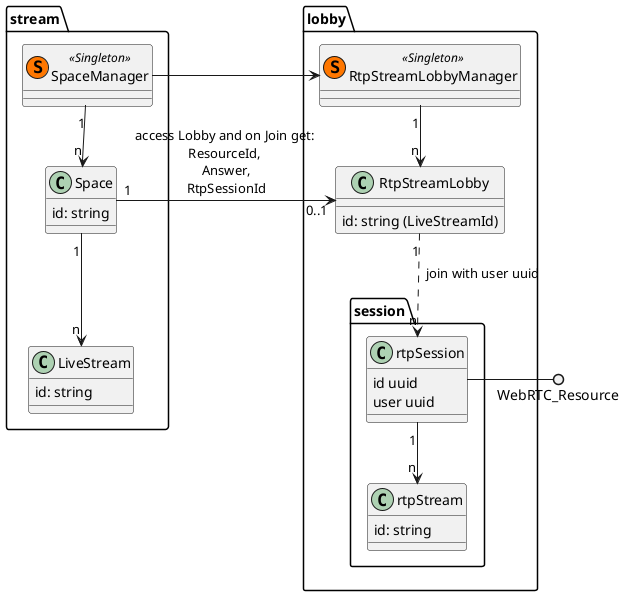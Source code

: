 @startuml
'https://plantuml.com/class-diagram
package stream {
class SpaceManager << (S,#FF7700) Singleton >>
class Space {
    id: string
}
class LiveStream {
    id: string
}

SpaceManager "1" --> "n" Space
Space "1"-->"n" LiveStream
}

package lobby {
class RtpStreamLobbyManager << (S,#FF7700) Singleton >>
class RtpStreamLobby {
    id: string (LiveStreamId)
}
package lobby.session {
    class rtpStream {
        id: string
    }
    class rtpSession {
        id uuid
        user uuid
    }
}

SpaceManager -> RtpStreamLobbyManager
RtpStreamLobbyManager "1" --> "n" RtpStreamLobby
RtpStreamLobby "1" ..> "n" rtpSession : "  join with user uuid"

rtpSession "1" --> "n" rtpStream
}


rtpSession -() WebRTC_Resource : "         "



Space "1"->"0..1" RtpStreamLobby : access Lobby and on Join get: \nResourceId, \nAnswer,\nRtpSessionId


@enduml
